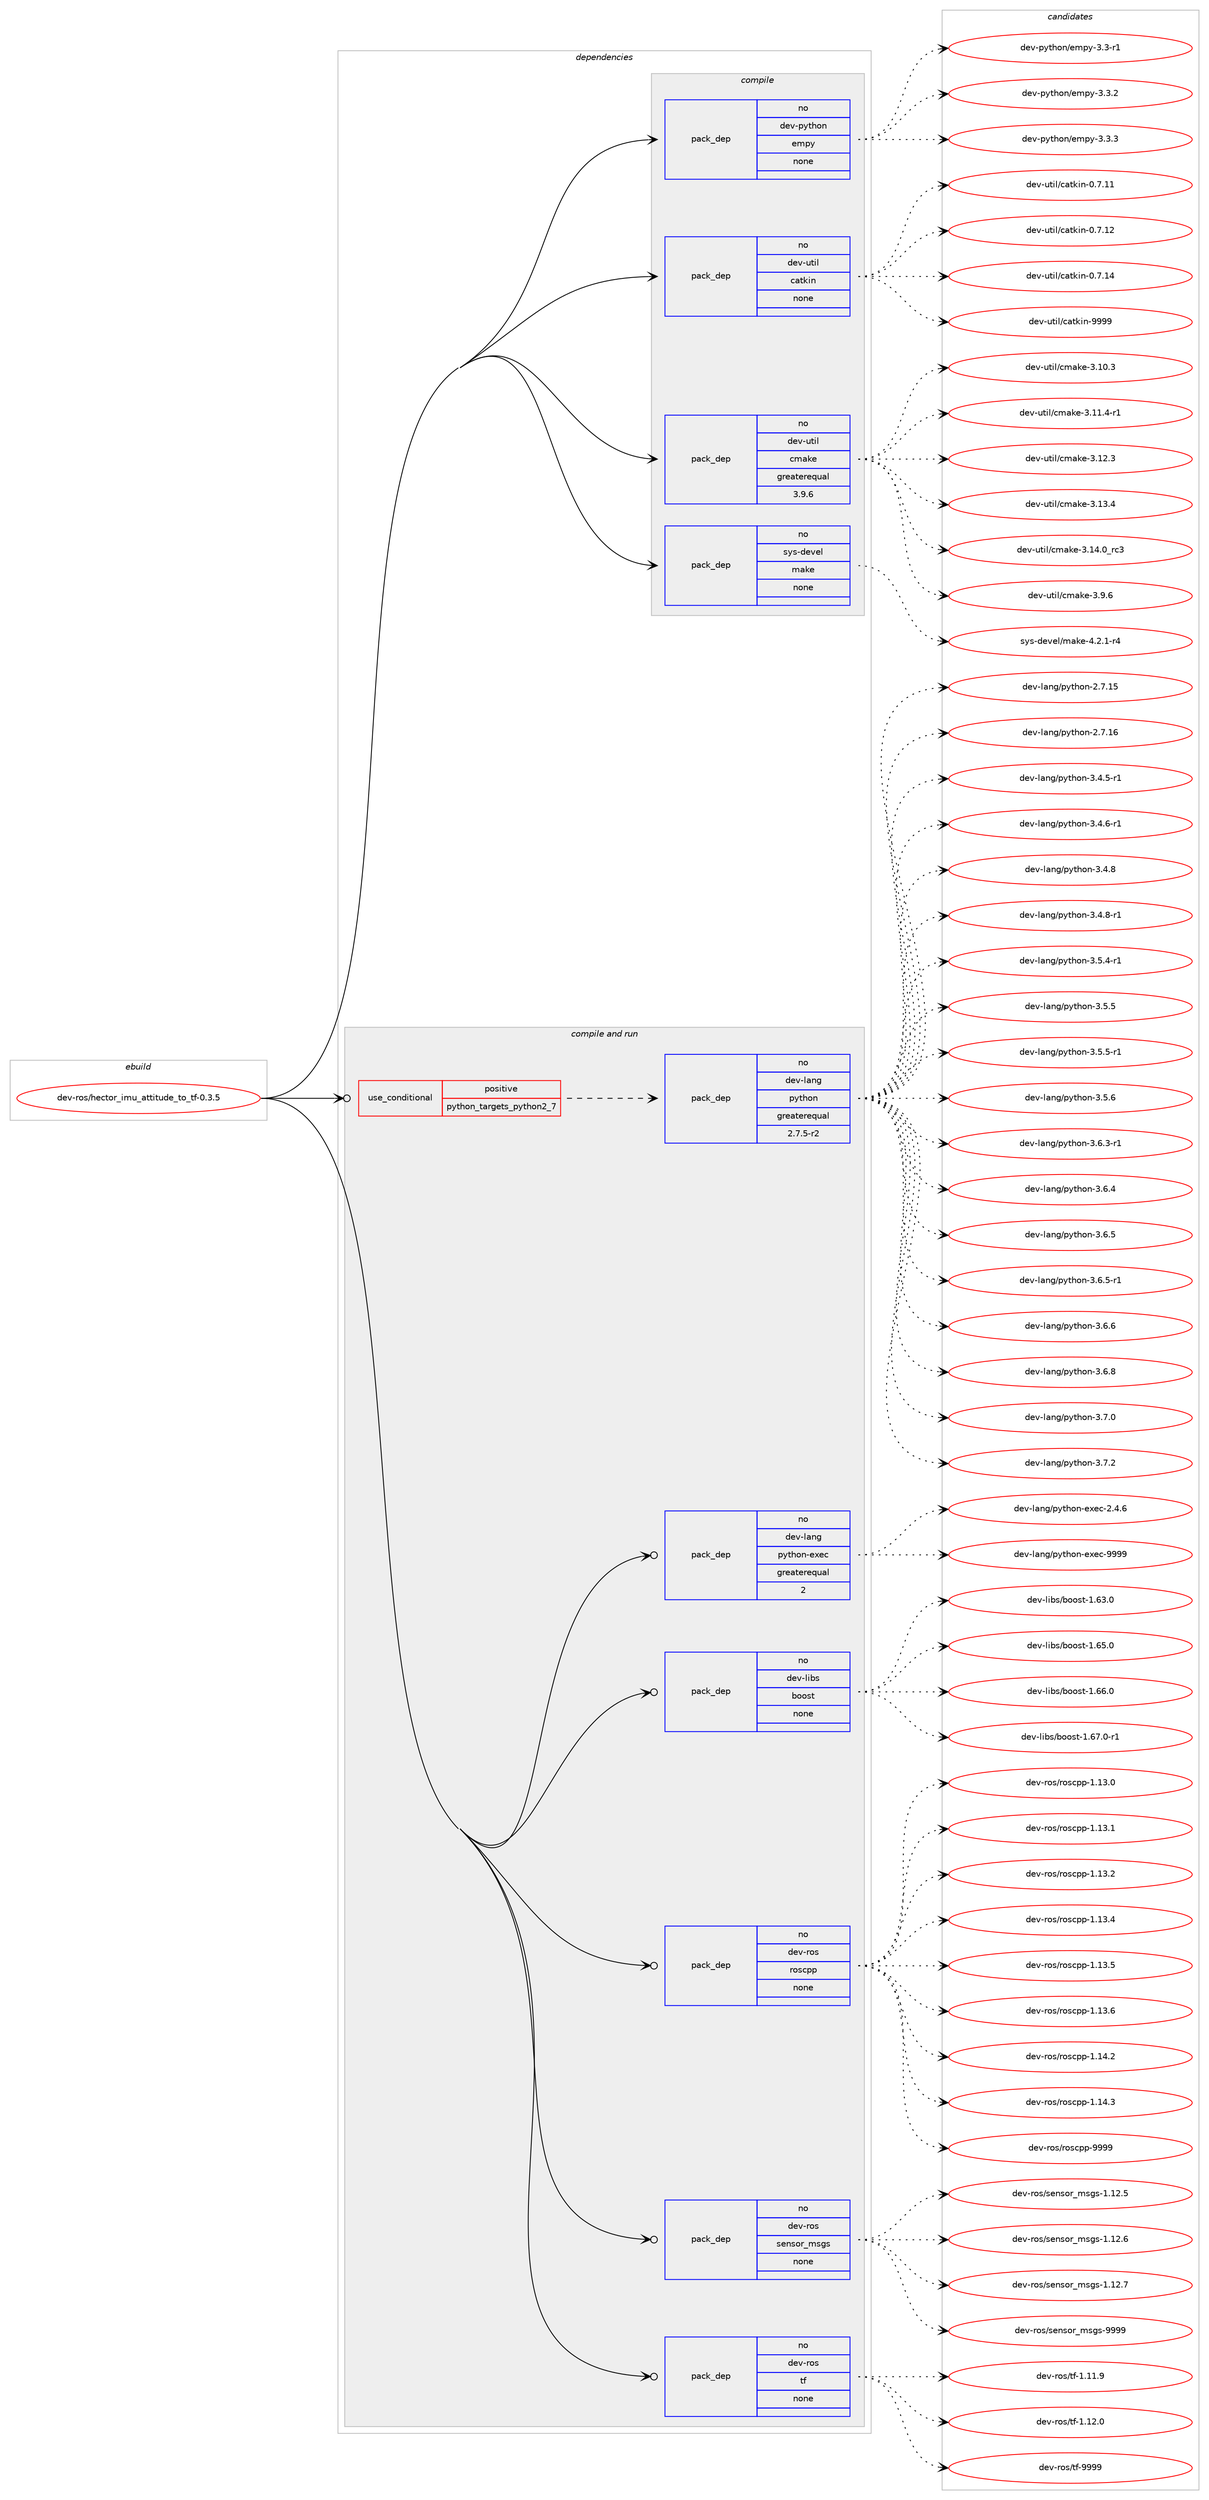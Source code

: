 digraph prolog {

# *************
# Graph options
# *************

newrank=true;
concentrate=true;
compound=true;
graph [rankdir=LR,fontname=Helvetica,fontsize=10,ranksep=1.5];#, ranksep=2.5, nodesep=0.2];
edge  [arrowhead=vee];
node  [fontname=Helvetica,fontsize=10];

# **********
# The ebuild
# **********

subgraph cluster_leftcol {
color=gray;
rank=same;
label=<<i>ebuild</i>>;
id [label="dev-ros/hector_imu_attitude_to_tf-0.3.5", color=red, width=4, href="../dev-ros/hector_imu_attitude_to_tf-0.3.5.svg"];
}

# ****************
# The dependencies
# ****************

subgraph cluster_midcol {
color=gray;
label=<<i>dependencies</i>>;
subgraph cluster_compile {
fillcolor="#eeeeee";
style=filled;
label=<<i>compile</i>>;
subgraph pack1044938 {
dependency1456957 [label=<<TABLE BORDER="0" CELLBORDER="1" CELLSPACING="0" CELLPADDING="4" WIDTH="220"><TR><TD ROWSPAN="6" CELLPADDING="30">pack_dep</TD></TR><TR><TD WIDTH="110">no</TD></TR><TR><TD>dev-python</TD></TR><TR><TD>empy</TD></TR><TR><TD>none</TD></TR><TR><TD></TD></TR></TABLE>>, shape=none, color=blue];
}
id:e -> dependency1456957:w [weight=20,style="solid",arrowhead="vee"];
subgraph pack1044939 {
dependency1456958 [label=<<TABLE BORDER="0" CELLBORDER="1" CELLSPACING="0" CELLPADDING="4" WIDTH="220"><TR><TD ROWSPAN="6" CELLPADDING="30">pack_dep</TD></TR><TR><TD WIDTH="110">no</TD></TR><TR><TD>dev-util</TD></TR><TR><TD>catkin</TD></TR><TR><TD>none</TD></TR><TR><TD></TD></TR></TABLE>>, shape=none, color=blue];
}
id:e -> dependency1456958:w [weight=20,style="solid",arrowhead="vee"];
subgraph pack1044940 {
dependency1456959 [label=<<TABLE BORDER="0" CELLBORDER="1" CELLSPACING="0" CELLPADDING="4" WIDTH="220"><TR><TD ROWSPAN="6" CELLPADDING="30">pack_dep</TD></TR><TR><TD WIDTH="110">no</TD></TR><TR><TD>dev-util</TD></TR><TR><TD>cmake</TD></TR><TR><TD>greaterequal</TD></TR><TR><TD>3.9.6</TD></TR></TABLE>>, shape=none, color=blue];
}
id:e -> dependency1456959:w [weight=20,style="solid",arrowhead="vee"];
subgraph pack1044941 {
dependency1456960 [label=<<TABLE BORDER="0" CELLBORDER="1" CELLSPACING="0" CELLPADDING="4" WIDTH="220"><TR><TD ROWSPAN="6" CELLPADDING="30">pack_dep</TD></TR><TR><TD WIDTH="110">no</TD></TR><TR><TD>sys-devel</TD></TR><TR><TD>make</TD></TR><TR><TD>none</TD></TR><TR><TD></TD></TR></TABLE>>, shape=none, color=blue];
}
id:e -> dependency1456960:w [weight=20,style="solid",arrowhead="vee"];
}
subgraph cluster_compileandrun {
fillcolor="#eeeeee";
style=filled;
label=<<i>compile and run</i>>;
subgraph cond388629 {
dependency1456961 [label=<<TABLE BORDER="0" CELLBORDER="1" CELLSPACING="0" CELLPADDING="4"><TR><TD ROWSPAN="3" CELLPADDING="10">use_conditional</TD></TR><TR><TD>positive</TD></TR><TR><TD>python_targets_python2_7</TD></TR></TABLE>>, shape=none, color=red];
subgraph pack1044942 {
dependency1456962 [label=<<TABLE BORDER="0" CELLBORDER="1" CELLSPACING="0" CELLPADDING="4" WIDTH="220"><TR><TD ROWSPAN="6" CELLPADDING="30">pack_dep</TD></TR><TR><TD WIDTH="110">no</TD></TR><TR><TD>dev-lang</TD></TR><TR><TD>python</TD></TR><TR><TD>greaterequal</TD></TR><TR><TD>2.7.5-r2</TD></TR></TABLE>>, shape=none, color=blue];
}
dependency1456961:e -> dependency1456962:w [weight=20,style="dashed",arrowhead="vee"];
}
id:e -> dependency1456961:w [weight=20,style="solid",arrowhead="odotvee"];
subgraph pack1044943 {
dependency1456963 [label=<<TABLE BORDER="0" CELLBORDER="1" CELLSPACING="0" CELLPADDING="4" WIDTH="220"><TR><TD ROWSPAN="6" CELLPADDING="30">pack_dep</TD></TR><TR><TD WIDTH="110">no</TD></TR><TR><TD>dev-lang</TD></TR><TR><TD>python-exec</TD></TR><TR><TD>greaterequal</TD></TR><TR><TD>2</TD></TR></TABLE>>, shape=none, color=blue];
}
id:e -> dependency1456963:w [weight=20,style="solid",arrowhead="odotvee"];
subgraph pack1044944 {
dependency1456964 [label=<<TABLE BORDER="0" CELLBORDER="1" CELLSPACING="0" CELLPADDING="4" WIDTH="220"><TR><TD ROWSPAN="6" CELLPADDING="30">pack_dep</TD></TR><TR><TD WIDTH="110">no</TD></TR><TR><TD>dev-libs</TD></TR><TR><TD>boost</TD></TR><TR><TD>none</TD></TR><TR><TD></TD></TR></TABLE>>, shape=none, color=blue];
}
id:e -> dependency1456964:w [weight=20,style="solid",arrowhead="odotvee"];
subgraph pack1044945 {
dependency1456965 [label=<<TABLE BORDER="0" CELLBORDER="1" CELLSPACING="0" CELLPADDING="4" WIDTH="220"><TR><TD ROWSPAN="6" CELLPADDING="30">pack_dep</TD></TR><TR><TD WIDTH="110">no</TD></TR><TR><TD>dev-ros</TD></TR><TR><TD>roscpp</TD></TR><TR><TD>none</TD></TR><TR><TD></TD></TR></TABLE>>, shape=none, color=blue];
}
id:e -> dependency1456965:w [weight=20,style="solid",arrowhead="odotvee"];
subgraph pack1044946 {
dependency1456966 [label=<<TABLE BORDER="0" CELLBORDER="1" CELLSPACING="0" CELLPADDING="4" WIDTH="220"><TR><TD ROWSPAN="6" CELLPADDING="30">pack_dep</TD></TR><TR><TD WIDTH="110">no</TD></TR><TR><TD>dev-ros</TD></TR><TR><TD>sensor_msgs</TD></TR><TR><TD>none</TD></TR><TR><TD></TD></TR></TABLE>>, shape=none, color=blue];
}
id:e -> dependency1456966:w [weight=20,style="solid",arrowhead="odotvee"];
subgraph pack1044947 {
dependency1456967 [label=<<TABLE BORDER="0" CELLBORDER="1" CELLSPACING="0" CELLPADDING="4" WIDTH="220"><TR><TD ROWSPAN="6" CELLPADDING="30">pack_dep</TD></TR><TR><TD WIDTH="110">no</TD></TR><TR><TD>dev-ros</TD></TR><TR><TD>tf</TD></TR><TR><TD>none</TD></TR><TR><TD></TD></TR></TABLE>>, shape=none, color=blue];
}
id:e -> dependency1456967:w [weight=20,style="solid",arrowhead="odotvee"];
}
subgraph cluster_run {
fillcolor="#eeeeee";
style=filled;
label=<<i>run</i>>;
}
}

# **************
# The candidates
# **************

subgraph cluster_choices {
rank=same;
color=gray;
label=<<i>candidates</i>>;

subgraph choice1044938 {
color=black;
nodesep=1;
choice1001011184511212111610411111047101109112121455146514511449 [label="dev-python/empy-3.3-r1", color=red, width=4,href="../dev-python/empy-3.3-r1.svg"];
choice1001011184511212111610411111047101109112121455146514650 [label="dev-python/empy-3.3.2", color=red, width=4,href="../dev-python/empy-3.3.2.svg"];
choice1001011184511212111610411111047101109112121455146514651 [label="dev-python/empy-3.3.3", color=red, width=4,href="../dev-python/empy-3.3.3.svg"];
dependency1456957:e -> choice1001011184511212111610411111047101109112121455146514511449:w [style=dotted,weight="100"];
dependency1456957:e -> choice1001011184511212111610411111047101109112121455146514650:w [style=dotted,weight="100"];
dependency1456957:e -> choice1001011184511212111610411111047101109112121455146514651:w [style=dotted,weight="100"];
}
subgraph choice1044939 {
color=black;
nodesep=1;
choice1001011184511711610510847999711610710511045484655464949 [label="dev-util/catkin-0.7.11", color=red, width=4,href="../dev-util/catkin-0.7.11.svg"];
choice1001011184511711610510847999711610710511045484655464950 [label="dev-util/catkin-0.7.12", color=red, width=4,href="../dev-util/catkin-0.7.12.svg"];
choice1001011184511711610510847999711610710511045484655464952 [label="dev-util/catkin-0.7.14", color=red, width=4,href="../dev-util/catkin-0.7.14.svg"];
choice100101118451171161051084799971161071051104557575757 [label="dev-util/catkin-9999", color=red, width=4,href="../dev-util/catkin-9999.svg"];
dependency1456958:e -> choice1001011184511711610510847999711610710511045484655464949:w [style=dotted,weight="100"];
dependency1456958:e -> choice1001011184511711610510847999711610710511045484655464950:w [style=dotted,weight="100"];
dependency1456958:e -> choice1001011184511711610510847999711610710511045484655464952:w [style=dotted,weight="100"];
dependency1456958:e -> choice100101118451171161051084799971161071051104557575757:w [style=dotted,weight="100"];
}
subgraph choice1044940 {
color=black;
nodesep=1;
choice1001011184511711610510847991099710710145514649484651 [label="dev-util/cmake-3.10.3", color=red, width=4,href="../dev-util/cmake-3.10.3.svg"];
choice10010111845117116105108479910997107101455146494946524511449 [label="dev-util/cmake-3.11.4-r1", color=red, width=4,href="../dev-util/cmake-3.11.4-r1.svg"];
choice1001011184511711610510847991099710710145514649504651 [label="dev-util/cmake-3.12.3", color=red, width=4,href="../dev-util/cmake-3.12.3.svg"];
choice1001011184511711610510847991099710710145514649514652 [label="dev-util/cmake-3.13.4", color=red, width=4,href="../dev-util/cmake-3.13.4.svg"];
choice1001011184511711610510847991099710710145514649524648951149951 [label="dev-util/cmake-3.14.0_rc3", color=red, width=4,href="../dev-util/cmake-3.14.0_rc3.svg"];
choice10010111845117116105108479910997107101455146574654 [label="dev-util/cmake-3.9.6", color=red, width=4,href="../dev-util/cmake-3.9.6.svg"];
dependency1456959:e -> choice1001011184511711610510847991099710710145514649484651:w [style=dotted,weight="100"];
dependency1456959:e -> choice10010111845117116105108479910997107101455146494946524511449:w [style=dotted,weight="100"];
dependency1456959:e -> choice1001011184511711610510847991099710710145514649504651:w [style=dotted,weight="100"];
dependency1456959:e -> choice1001011184511711610510847991099710710145514649514652:w [style=dotted,weight="100"];
dependency1456959:e -> choice1001011184511711610510847991099710710145514649524648951149951:w [style=dotted,weight="100"];
dependency1456959:e -> choice10010111845117116105108479910997107101455146574654:w [style=dotted,weight="100"];
}
subgraph choice1044941 {
color=black;
nodesep=1;
choice1151211154510010111810110847109971071014552465046494511452 [label="sys-devel/make-4.2.1-r4", color=red, width=4,href="../sys-devel/make-4.2.1-r4.svg"];
dependency1456960:e -> choice1151211154510010111810110847109971071014552465046494511452:w [style=dotted,weight="100"];
}
subgraph choice1044942 {
color=black;
nodesep=1;
choice10010111845108971101034711212111610411111045504655464953 [label="dev-lang/python-2.7.15", color=red, width=4,href="../dev-lang/python-2.7.15.svg"];
choice10010111845108971101034711212111610411111045504655464954 [label="dev-lang/python-2.7.16", color=red, width=4,href="../dev-lang/python-2.7.16.svg"];
choice1001011184510897110103471121211161041111104551465246534511449 [label="dev-lang/python-3.4.5-r1", color=red, width=4,href="../dev-lang/python-3.4.5-r1.svg"];
choice1001011184510897110103471121211161041111104551465246544511449 [label="dev-lang/python-3.4.6-r1", color=red, width=4,href="../dev-lang/python-3.4.6-r1.svg"];
choice100101118451089711010347112121116104111110455146524656 [label="dev-lang/python-3.4.8", color=red, width=4,href="../dev-lang/python-3.4.8.svg"];
choice1001011184510897110103471121211161041111104551465246564511449 [label="dev-lang/python-3.4.8-r1", color=red, width=4,href="../dev-lang/python-3.4.8-r1.svg"];
choice1001011184510897110103471121211161041111104551465346524511449 [label="dev-lang/python-3.5.4-r1", color=red, width=4,href="../dev-lang/python-3.5.4-r1.svg"];
choice100101118451089711010347112121116104111110455146534653 [label="dev-lang/python-3.5.5", color=red, width=4,href="../dev-lang/python-3.5.5.svg"];
choice1001011184510897110103471121211161041111104551465346534511449 [label="dev-lang/python-3.5.5-r1", color=red, width=4,href="../dev-lang/python-3.5.5-r1.svg"];
choice100101118451089711010347112121116104111110455146534654 [label="dev-lang/python-3.5.6", color=red, width=4,href="../dev-lang/python-3.5.6.svg"];
choice1001011184510897110103471121211161041111104551465446514511449 [label="dev-lang/python-3.6.3-r1", color=red, width=4,href="../dev-lang/python-3.6.3-r1.svg"];
choice100101118451089711010347112121116104111110455146544652 [label="dev-lang/python-3.6.4", color=red, width=4,href="../dev-lang/python-3.6.4.svg"];
choice100101118451089711010347112121116104111110455146544653 [label="dev-lang/python-3.6.5", color=red, width=4,href="../dev-lang/python-3.6.5.svg"];
choice1001011184510897110103471121211161041111104551465446534511449 [label="dev-lang/python-3.6.5-r1", color=red, width=4,href="../dev-lang/python-3.6.5-r1.svg"];
choice100101118451089711010347112121116104111110455146544654 [label="dev-lang/python-3.6.6", color=red, width=4,href="../dev-lang/python-3.6.6.svg"];
choice100101118451089711010347112121116104111110455146544656 [label="dev-lang/python-3.6.8", color=red, width=4,href="../dev-lang/python-3.6.8.svg"];
choice100101118451089711010347112121116104111110455146554648 [label="dev-lang/python-3.7.0", color=red, width=4,href="../dev-lang/python-3.7.0.svg"];
choice100101118451089711010347112121116104111110455146554650 [label="dev-lang/python-3.7.2", color=red, width=4,href="../dev-lang/python-3.7.2.svg"];
dependency1456962:e -> choice10010111845108971101034711212111610411111045504655464953:w [style=dotted,weight="100"];
dependency1456962:e -> choice10010111845108971101034711212111610411111045504655464954:w [style=dotted,weight="100"];
dependency1456962:e -> choice1001011184510897110103471121211161041111104551465246534511449:w [style=dotted,weight="100"];
dependency1456962:e -> choice1001011184510897110103471121211161041111104551465246544511449:w [style=dotted,weight="100"];
dependency1456962:e -> choice100101118451089711010347112121116104111110455146524656:w [style=dotted,weight="100"];
dependency1456962:e -> choice1001011184510897110103471121211161041111104551465246564511449:w [style=dotted,weight="100"];
dependency1456962:e -> choice1001011184510897110103471121211161041111104551465346524511449:w [style=dotted,weight="100"];
dependency1456962:e -> choice100101118451089711010347112121116104111110455146534653:w [style=dotted,weight="100"];
dependency1456962:e -> choice1001011184510897110103471121211161041111104551465346534511449:w [style=dotted,weight="100"];
dependency1456962:e -> choice100101118451089711010347112121116104111110455146534654:w [style=dotted,weight="100"];
dependency1456962:e -> choice1001011184510897110103471121211161041111104551465446514511449:w [style=dotted,weight="100"];
dependency1456962:e -> choice100101118451089711010347112121116104111110455146544652:w [style=dotted,weight="100"];
dependency1456962:e -> choice100101118451089711010347112121116104111110455146544653:w [style=dotted,weight="100"];
dependency1456962:e -> choice1001011184510897110103471121211161041111104551465446534511449:w [style=dotted,weight="100"];
dependency1456962:e -> choice100101118451089711010347112121116104111110455146544654:w [style=dotted,weight="100"];
dependency1456962:e -> choice100101118451089711010347112121116104111110455146544656:w [style=dotted,weight="100"];
dependency1456962:e -> choice100101118451089711010347112121116104111110455146554648:w [style=dotted,weight="100"];
dependency1456962:e -> choice100101118451089711010347112121116104111110455146554650:w [style=dotted,weight="100"];
}
subgraph choice1044943 {
color=black;
nodesep=1;
choice1001011184510897110103471121211161041111104510112010199455046524654 [label="dev-lang/python-exec-2.4.6", color=red, width=4,href="../dev-lang/python-exec-2.4.6.svg"];
choice10010111845108971101034711212111610411111045101120101994557575757 [label="dev-lang/python-exec-9999", color=red, width=4,href="../dev-lang/python-exec-9999.svg"];
dependency1456963:e -> choice1001011184510897110103471121211161041111104510112010199455046524654:w [style=dotted,weight="100"];
dependency1456963:e -> choice10010111845108971101034711212111610411111045101120101994557575757:w [style=dotted,weight="100"];
}
subgraph choice1044944 {
color=black;
nodesep=1;
choice1001011184510810598115479811111111511645494654514648 [label="dev-libs/boost-1.63.0", color=red, width=4,href="../dev-libs/boost-1.63.0.svg"];
choice1001011184510810598115479811111111511645494654534648 [label="dev-libs/boost-1.65.0", color=red, width=4,href="../dev-libs/boost-1.65.0.svg"];
choice1001011184510810598115479811111111511645494654544648 [label="dev-libs/boost-1.66.0", color=red, width=4,href="../dev-libs/boost-1.66.0.svg"];
choice10010111845108105981154798111111115116454946545546484511449 [label="dev-libs/boost-1.67.0-r1", color=red, width=4,href="../dev-libs/boost-1.67.0-r1.svg"];
dependency1456964:e -> choice1001011184510810598115479811111111511645494654514648:w [style=dotted,weight="100"];
dependency1456964:e -> choice1001011184510810598115479811111111511645494654534648:w [style=dotted,weight="100"];
dependency1456964:e -> choice1001011184510810598115479811111111511645494654544648:w [style=dotted,weight="100"];
dependency1456964:e -> choice10010111845108105981154798111111115116454946545546484511449:w [style=dotted,weight="100"];
}
subgraph choice1044945 {
color=black;
nodesep=1;
choice10010111845114111115471141111159911211245494649514648 [label="dev-ros/roscpp-1.13.0", color=red, width=4,href="../dev-ros/roscpp-1.13.0.svg"];
choice10010111845114111115471141111159911211245494649514649 [label="dev-ros/roscpp-1.13.1", color=red, width=4,href="../dev-ros/roscpp-1.13.1.svg"];
choice10010111845114111115471141111159911211245494649514650 [label="dev-ros/roscpp-1.13.2", color=red, width=4,href="../dev-ros/roscpp-1.13.2.svg"];
choice10010111845114111115471141111159911211245494649514652 [label="dev-ros/roscpp-1.13.4", color=red, width=4,href="../dev-ros/roscpp-1.13.4.svg"];
choice10010111845114111115471141111159911211245494649514653 [label="dev-ros/roscpp-1.13.5", color=red, width=4,href="../dev-ros/roscpp-1.13.5.svg"];
choice10010111845114111115471141111159911211245494649514654 [label="dev-ros/roscpp-1.13.6", color=red, width=4,href="../dev-ros/roscpp-1.13.6.svg"];
choice10010111845114111115471141111159911211245494649524650 [label="dev-ros/roscpp-1.14.2", color=red, width=4,href="../dev-ros/roscpp-1.14.2.svg"];
choice10010111845114111115471141111159911211245494649524651 [label="dev-ros/roscpp-1.14.3", color=red, width=4,href="../dev-ros/roscpp-1.14.3.svg"];
choice1001011184511411111547114111115991121124557575757 [label="dev-ros/roscpp-9999", color=red, width=4,href="../dev-ros/roscpp-9999.svg"];
dependency1456965:e -> choice10010111845114111115471141111159911211245494649514648:w [style=dotted,weight="100"];
dependency1456965:e -> choice10010111845114111115471141111159911211245494649514649:w [style=dotted,weight="100"];
dependency1456965:e -> choice10010111845114111115471141111159911211245494649514650:w [style=dotted,weight="100"];
dependency1456965:e -> choice10010111845114111115471141111159911211245494649514652:w [style=dotted,weight="100"];
dependency1456965:e -> choice10010111845114111115471141111159911211245494649514653:w [style=dotted,weight="100"];
dependency1456965:e -> choice10010111845114111115471141111159911211245494649514654:w [style=dotted,weight="100"];
dependency1456965:e -> choice10010111845114111115471141111159911211245494649524650:w [style=dotted,weight="100"];
dependency1456965:e -> choice10010111845114111115471141111159911211245494649524651:w [style=dotted,weight="100"];
dependency1456965:e -> choice1001011184511411111547114111115991121124557575757:w [style=dotted,weight="100"];
}
subgraph choice1044946 {
color=black;
nodesep=1;
choice10010111845114111115471151011101151111149510911510311545494649504653 [label="dev-ros/sensor_msgs-1.12.5", color=red, width=4,href="../dev-ros/sensor_msgs-1.12.5.svg"];
choice10010111845114111115471151011101151111149510911510311545494649504654 [label="dev-ros/sensor_msgs-1.12.6", color=red, width=4,href="../dev-ros/sensor_msgs-1.12.6.svg"];
choice10010111845114111115471151011101151111149510911510311545494649504655 [label="dev-ros/sensor_msgs-1.12.7", color=red, width=4,href="../dev-ros/sensor_msgs-1.12.7.svg"];
choice1001011184511411111547115101110115111114951091151031154557575757 [label="dev-ros/sensor_msgs-9999", color=red, width=4,href="../dev-ros/sensor_msgs-9999.svg"];
dependency1456966:e -> choice10010111845114111115471151011101151111149510911510311545494649504653:w [style=dotted,weight="100"];
dependency1456966:e -> choice10010111845114111115471151011101151111149510911510311545494649504654:w [style=dotted,weight="100"];
dependency1456966:e -> choice10010111845114111115471151011101151111149510911510311545494649504655:w [style=dotted,weight="100"];
dependency1456966:e -> choice1001011184511411111547115101110115111114951091151031154557575757:w [style=dotted,weight="100"];
}
subgraph choice1044947 {
color=black;
nodesep=1;
choice100101118451141111154711610245494649494657 [label="dev-ros/tf-1.11.9", color=red, width=4,href="../dev-ros/tf-1.11.9.svg"];
choice100101118451141111154711610245494649504648 [label="dev-ros/tf-1.12.0", color=red, width=4,href="../dev-ros/tf-1.12.0.svg"];
choice10010111845114111115471161024557575757 [label="dev-ros/tf-9999", color=red, width=4,href="../dev-ros/tf-9999.svg"];
dependency1456967:e -> choice100101118451141111154711610245494649494657:w [style=dotted,weight="100"];
dependency1456967:e -> choice100101118451141111154711610245494649504648:w [style=dotted,weight="100"];
dependency1456967:e -> choice10010111845114111115471161024557575757:w [style=dotted,weight="100"];
}
}

}
